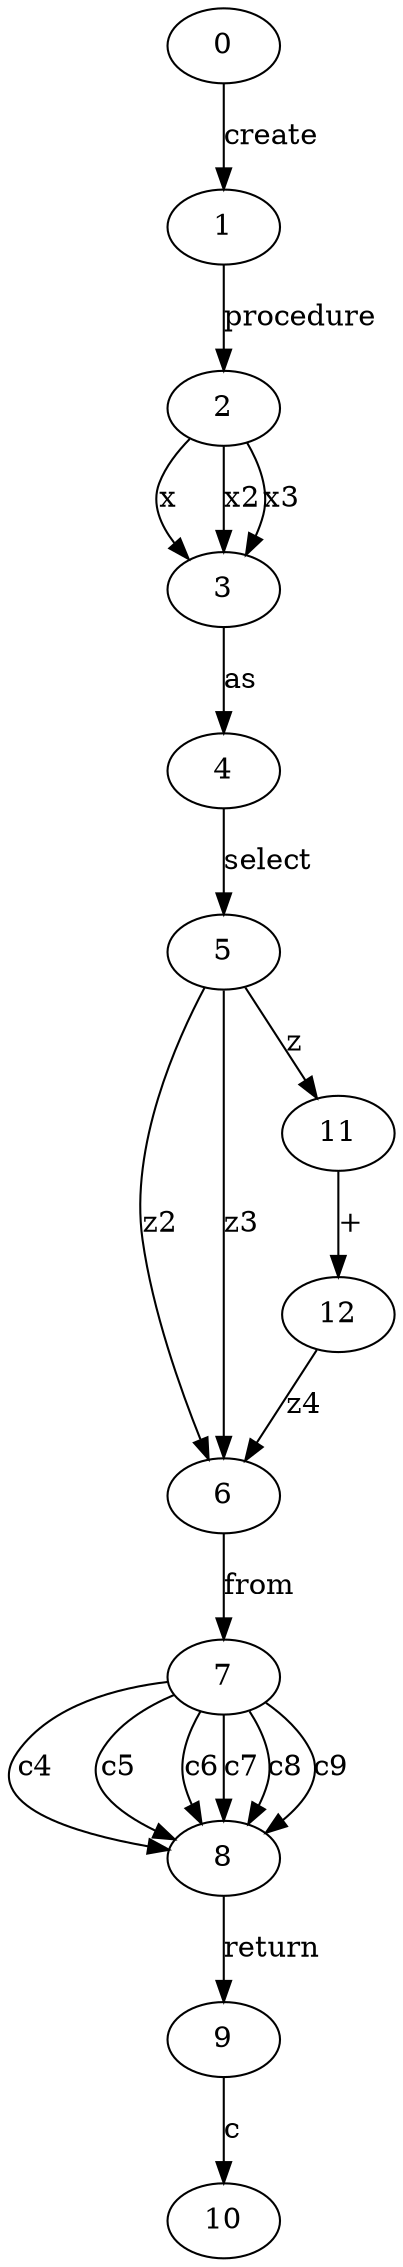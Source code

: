 digraph G
{
0;1;2;3;4;5;6;7;8;9;10;11;12;
0->1 [label="create"];
1->2 [label="procedure"];
2->3 [label="x"];
2->3 [label="x2"];
2->3 [label="x3"];
3->4 [label="as"];
4->5 [label="select"];
5->11 [label="z"];
11->12 [label="+"];
12->6 [label="z4"];
5->6 [label="z2"];
5->6 [label="z3"];
6->7 [label="from"];
7->8 [label="c4"];
7->8 [label="c5"];
7->8 [label="c6"];
7->8 [label="c7"];
7->8 [label="c8"];
7->8 [label="c9"];
8->9 [label="return"];
9->10 [label="c"];
}